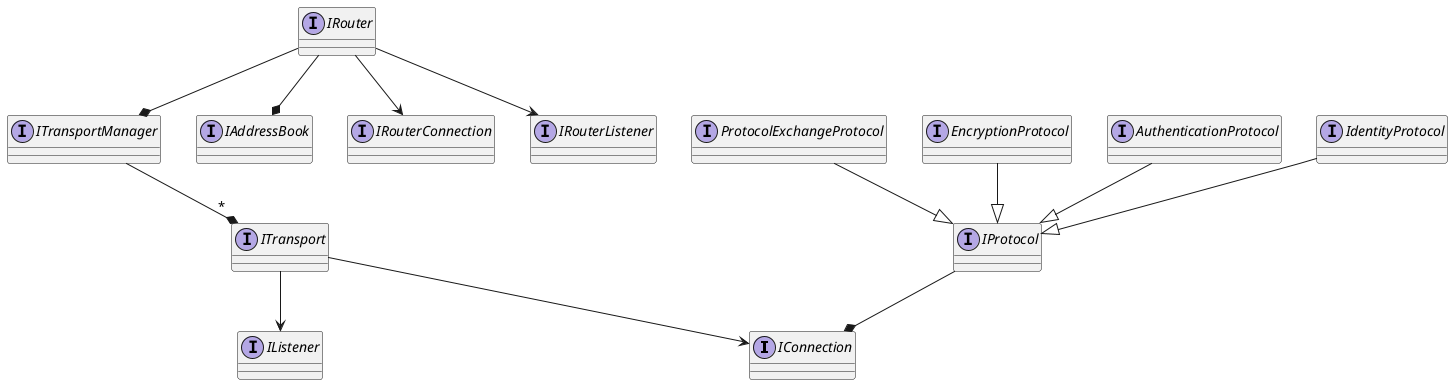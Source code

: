 @startuml

interface IConnection {}
interface IListener {}
interface ITransport {}

ITransport --> IConnection
ITransport --> IListener

interface IProtocol {}
IProtocol --* IConnection

interface ProtocolExchangeProtocol {}
ProtocolExchangeProtocol --|> IProtocol

interface EncryptionProtocol {}
EncryptionProtocol --|> IProtocol

interface AuthenticationProtocol {}
AuthenticationProtocol --|> IProtocol

interface IdentityProtocol {}
IdentityProtocol --|> IProtocol

interface ITransportManager {}

ITransportManager --* "*" ITransport

interface IAddressBook {}

interface IRouterConnection {}
interface IRouterListener {}
interface IRouter {}

IRouter --* ITransportManager
IRouter --* IAddressBook
IRouter --> IRouterConnection
IRouter --> IRouterListener

@enduml
